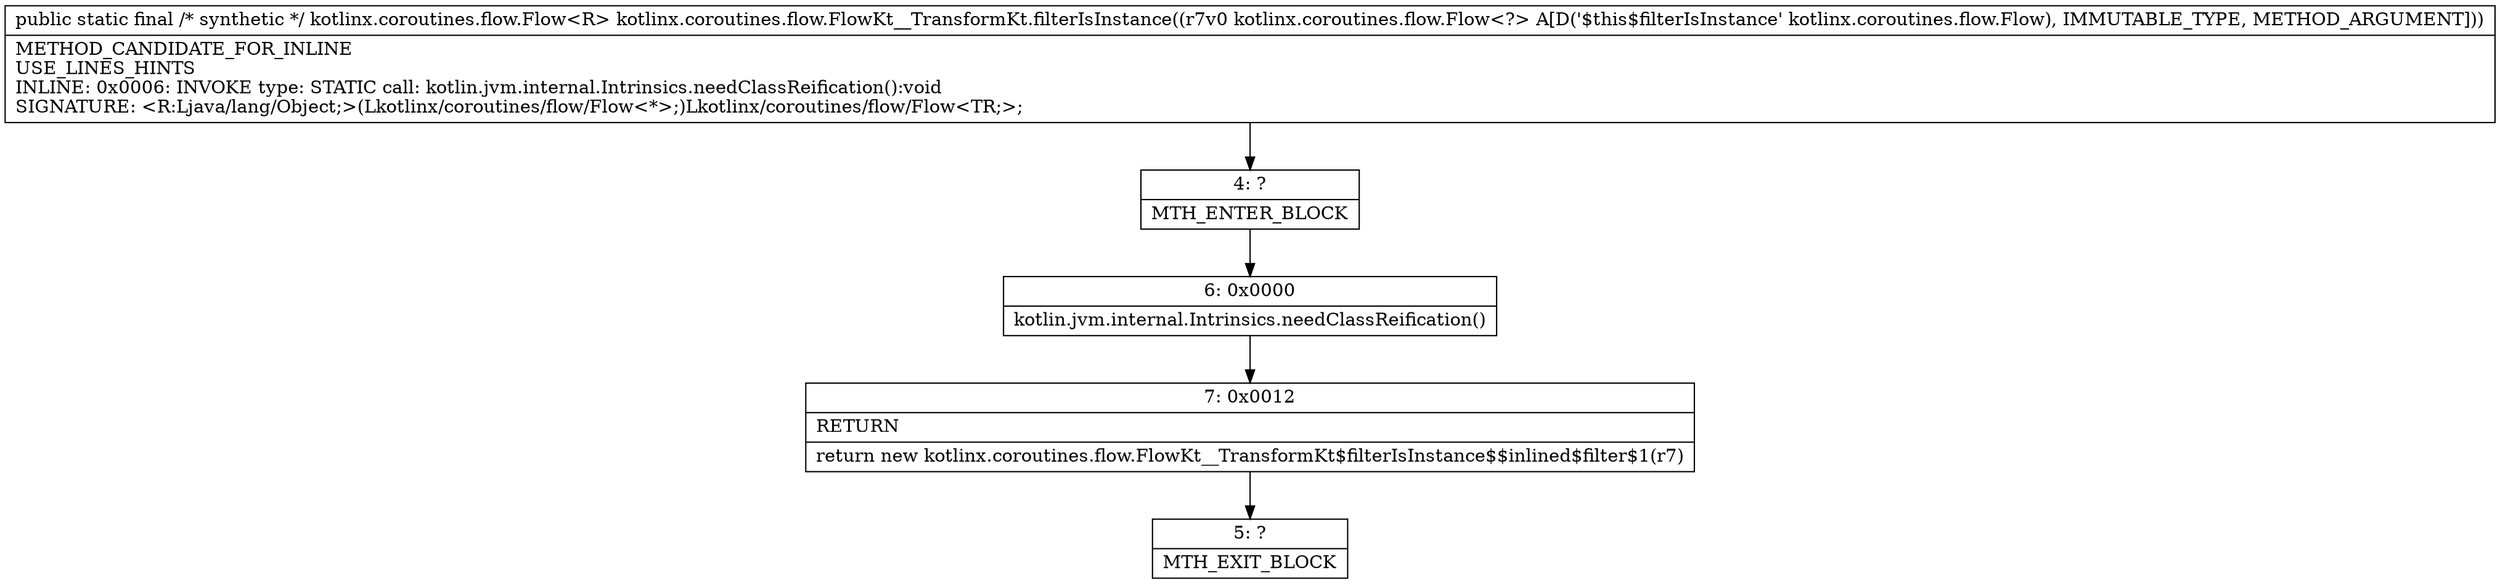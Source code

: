 digraph "CFG forkotlinx.coroutines.flow.FlowKt__TransformKt.filterIsInstance(Lkotlinx\/coroutines\/flow\/Flow;)Lkotlinx\/coroutines\/flow\/Flow;" {
Node_4 [shape=record,label="{4\:\ ?|MTH_ENTER_BLOCK\l}"];
Node_6 [shape=record,label="{6\:\ 0x0000|kotlin.jvm.internal.Intrinsics.needClassReification()\l}"];
Node_7 [shape=record,label="{7\:\ 0x0012|RETURN\l|return new kotlinx.coroutines.flow.FlowKt__TransformKt$filterIsInstance$$inlined$filter$1(r7)\l}"];
Node_5 [shape=record,label="{5\:\ ?|MTH_EXIT_BLOCK\l}"];
MethodNode[shape=record,label="{public static final \/* synthetic *\/ kotlinx.coroutines.flow.Flow\<R\> kotlinx.coroutines.flow.FlowKt__TransformKt.filterIsInstance((r7v0 kotlinx.coroutines.flow.Flow\<?\> A[D('$this$filterIsInstance' kotlinx.coroutines.flow.Flow), IMMUTABLE_TYPE, METHOD_ARGUMENT]))  | METHOD_CANDIDATE_FOR_INLINE\lUSE_LINES_HINTS\lINLINE: 0x0006: INVOKE   type: STATIC call: kotlin.jvm.internal.Intrinsics.needClassReification():void\lSIGNATURE: \<R:Ljava\/lang\/Object;\>(Lkotlinx\/coroutines\/flow\/Flow\<*\>;)Lkotlinx\/coroutines\/flow\/Flow\<TR;\>;\l}"];
MethodNode -> Node_4;Node_4 -> Node_6;
Node_6 -> Node_7;
Node_7 -> Node_5;
}

